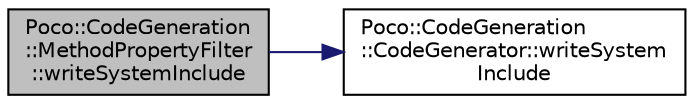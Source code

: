 digraph "Poco::CodeGeneration::MethodPropertyFilter::writeSystemInclude"
{
 // LATEX_PDF_SIZE
  edge [fontname="Helvetica",fontsize="10",labelfontname="Helvetica",labelfontsize="10"];
  node [fontname="Helvetica",fontsize="10",shape=record];
  rankdir="LR";
  Node1 [label="Poco::CodeGeneration\l::MethodPropertyFilter\l::writeSystemInclude",height=0.2,width=0.4,color="black", fillcolor="grey75", style="filled", fontcolor="black",tooltip="Writes the include either to the header or the src file."];
  Node1 -> Node2 [color="midnightblue",fontsize="10",style="solid"];
  Node2 [label="Poco::CodeGeneration\l::CodeGenerator::writeSystem\lInclude",height=0.2,width=0.4,color="black", fillcolor="white", style="filled",URL="$classPoco_1_1CodeGeneration_1_1CodeGenerator.html#ac0b5d30098cdd3c4e9c4e41553a752fe",tooltip="Writes the include either to the header or the src file."];
}
